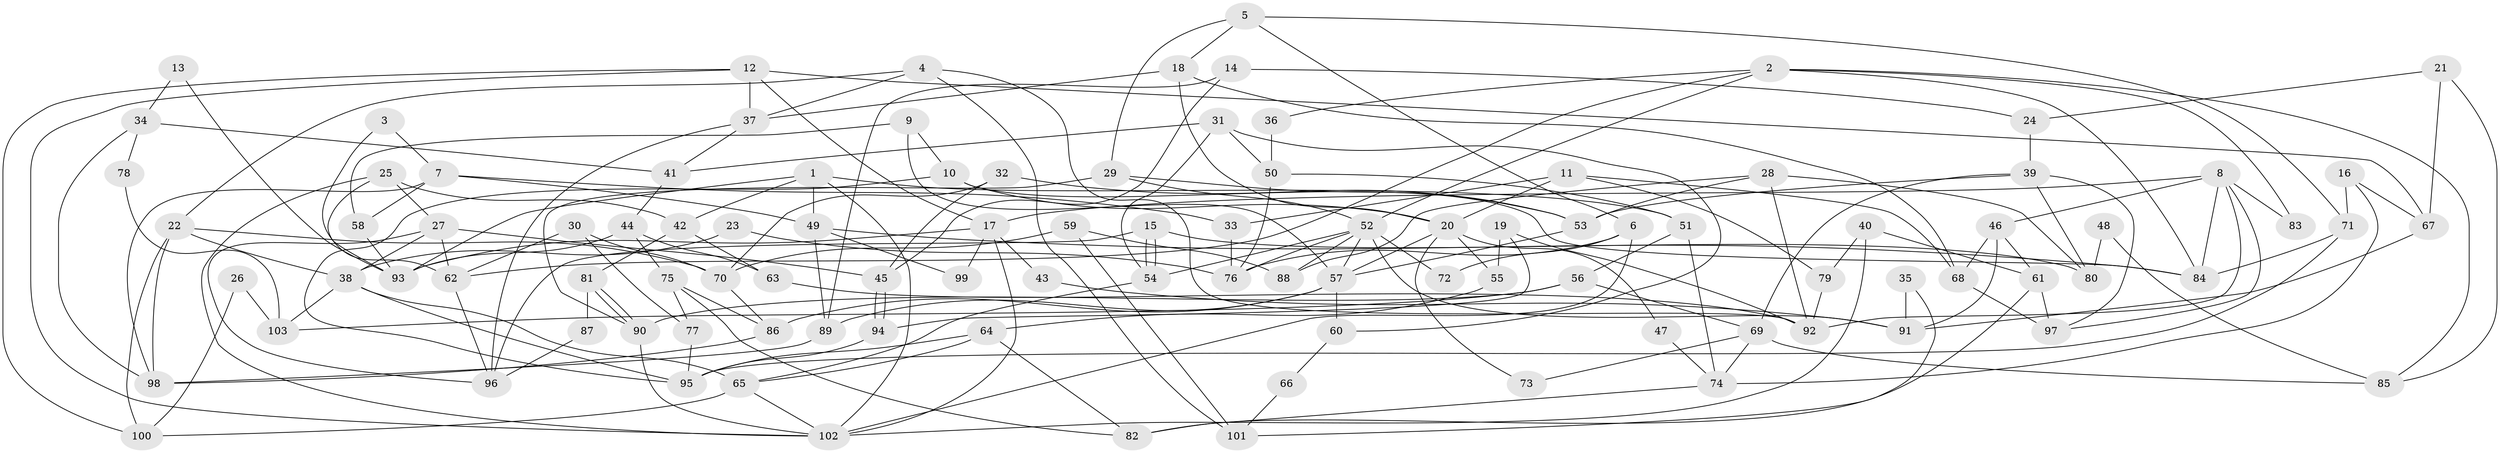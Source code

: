 // coarse degree distribution, {6: 0.21153846153846154, 4: 0.1346153846153846, 13: 0.019230769230769232, 7: 0.09615384615384616, 5: 0.21153846153846154, 3: 0.09615384615384616, 8: 0.07692307692307693, 2: 0.057692307692307696, 11: 0.019230769230769232, 9: 0.057692307692307696, 12: 0.019230769230769232}
// Generated by graph-tools (version 1.1) at 2025/48/03/06/25 01:48:57]
// undirected, 103 vertices, 206 edges
graph export_dot {
graph [start="1"]
  node [color=gray90,style=filled];
  1;
  2;
  3;
  4;
  5;
  6;
  7;
  8;
  9;
  10;
  11;
  12;
  13;
  14;
  15;
  16;
  17;
  18;
  19;
  20;
  21;
  22;
  23;
  24;
  25;
  26;
  27;
  28;
  29;
  30;
  31;
  32;
  33;
  34;
  35;
  36;
  37;
  38;
  39;
  40;
  41;
  42;
  43;
  44;
  45;
  46;
  47;
  48;
  49;
  50;
  51;
  52;
  53;
  54;
  55;
  56;
  57;
  58;
  59;
  60;
  61;
  62;
  63;
  64;
  65;
  66;
  67;
  68;
  69;
  70;
  71;
  72;
  73;
  74;
  75;
  76;
  77;
  78;
  79;
  80;
  81;
  82;
  83;
  84;
  85;
  86;
  87;
  88;
  89;
  90;
  91;
  92;
  93;
  94;
  95;
  96;
  97;
  98;
  99;
  100;
  101;
  102;
  103;
  1 -- 42;
  1 -- 102;
  1 -- 49;
  1 -- 51;
  1 -- 93;
  2 -- 84;
  2 -- 52;
  2 -- 36;
  2 -- 62;
  2 -- 83;
  2 -- 85;
  3 -- 7;
  3 -- 62;
  4 -- 37;
  4 -- 92;
  4 -- 22;
  4 -- 101;
  5 -- 29;
  5 -- 71;
  5 -- 6;
  5 -- 18;
  6 -- 102;
  6 -- 72;
  6 -- 76;
  7 -- 49;
  7 -- 98;
  7 -- 33;
  7 -- 58;
  8 -- 84;
  8 -- 97;
  8 -- 17;
  8 -- 46;
  8 -- 83;
  8 -- 92;
  9 -- 57;
  9 -- 58;
  9 -- 10;
  10 -- 20;
  10 -- 84;
  10 -- 95;
  11 -- 33;
  11 -- 68;
  11 -- 20;
  11 -- 79;
  12 -- 102;
  12 -- 37;
  12 -- 17;
  12 -- 67;
  12 -- 100;
  13 -- 93;
  13 -- 34;
  14 -- 24;
  14 -- 45;
  14 -- 89;
  15 -- 96;
  15 -- 54;
  15 -- 54;
  15 -- 80;
  16 -- 74;
  16 -- 67;
  16 -- 71;
  17 -- 43;
  17 -- 93;
  17 -- 99;
  17 -- 102;
  18 -- 20;
  18 -- 37;
  18 -- 68;
  19 -- 92;
  19 -- 94;
  19 -- 55;
  20 -- 55;
  20 -- 47;
  20 -- 57;
  20 -- 73;
  21 -- 85;
  21 -- 67;
  21 -- 24;
  22 -- 100;
  22 -- 38;
  22 -- 70;
  22 -- 98;
  23 -- 76;
  23 -- 38;
  24 -- 39;
  25 -- 27;
  25 -- 93;
  25 -- 42;
  25 -- 102;
  26 -- 100;
  26 -- 103;
  27 -- 38;
  27 -- 45;
  27 -- 62;
  27 -- 96;
  28 -- 80;
  28 -- 53;
  28 -- 88;
  28 -- 92;
  29 -- 52;
  29 -- 90;
  29 -- 53;
  30 -- 70;
  30 -- 62;
  30 -- 77;
  31 -- 54;
  31 -- 41;
  31 -- 50;
  31 -- 60;
  32 -- 70;
  32 -- 53;
  32 -- 45;
  33 -- 76;
  34 -- 41;
  34 -- 98;
  34 -- 78;
  35 -- 91;
  35 -- 101;
  36 -- 50;
  37 -- 96;
  37 -- 41;
  38 -- 95;
  38 -- 65;
  38 -- 103;
  39 -- 69;
  39 -- 53;
  39 -- 80;
  39 -- 97;
  40 -- 102;
  40 -- 79;
  40 -- 61;
  41 -- 44;
  42 -- 63;
  42 -- 81;
  43 -- 91;
  44 -- 93;
  44 -- 75;
  44 -- 63;
  45 -- 94;
  45 -- 94;
  46 -- 61;
  46 -- 68;
  46 -- 91;
  47 -- 74;
  48 -- 85;
  48 -- 80;
  49 -- 84;
  49 -- 89;
  49 -- 99;
  50 -- 76;
  50 -- 51;
  51 -- 56;
  51 -- 74;
  52 -- 54;
  52 -- 57;
  52 -- 72;
  52 -- 76;
  52 -- 88;
  52 -- 91;
  53 -- 57;
  54 -- 65;
  55 -- 64;
  56 -- 90;
  56 -- 69;
  56 -- 103;
  57 -- 89;
  57 -- 60;
  57 -- 86;
  58 -- 93;
  59 -- 70;
  59 -- 88;
  59 -- 101;
  60 -- 66;
  61 -- 97;
  61 -- 82;
  62 -- 96;
  63 -- 92;
  64 -- 82;
  64 -- 65;
  64 -- 95;
  65 -- 102;
  65 -- 100;
  66 -- 101;
  67 -- 91;
  68 -- 97;
  69 -- 74;
  69 -- 73;
  69 -- 85;
  70 -- 86;
  71 -- 95;
  71 -- 84;
  74 -- 82;
  75 -- 77;
  75 -- 86;
  75 -- 82;
  77 -- 95;
  78 -- 103;
  79 -- 92;
  81 -- 90;
  81 -- 90;
  81 -- 87;
  86 -- 98;
  87 -- 96;
  89 -- 98;
  90 -- 102;
  94 -- 95;
}
